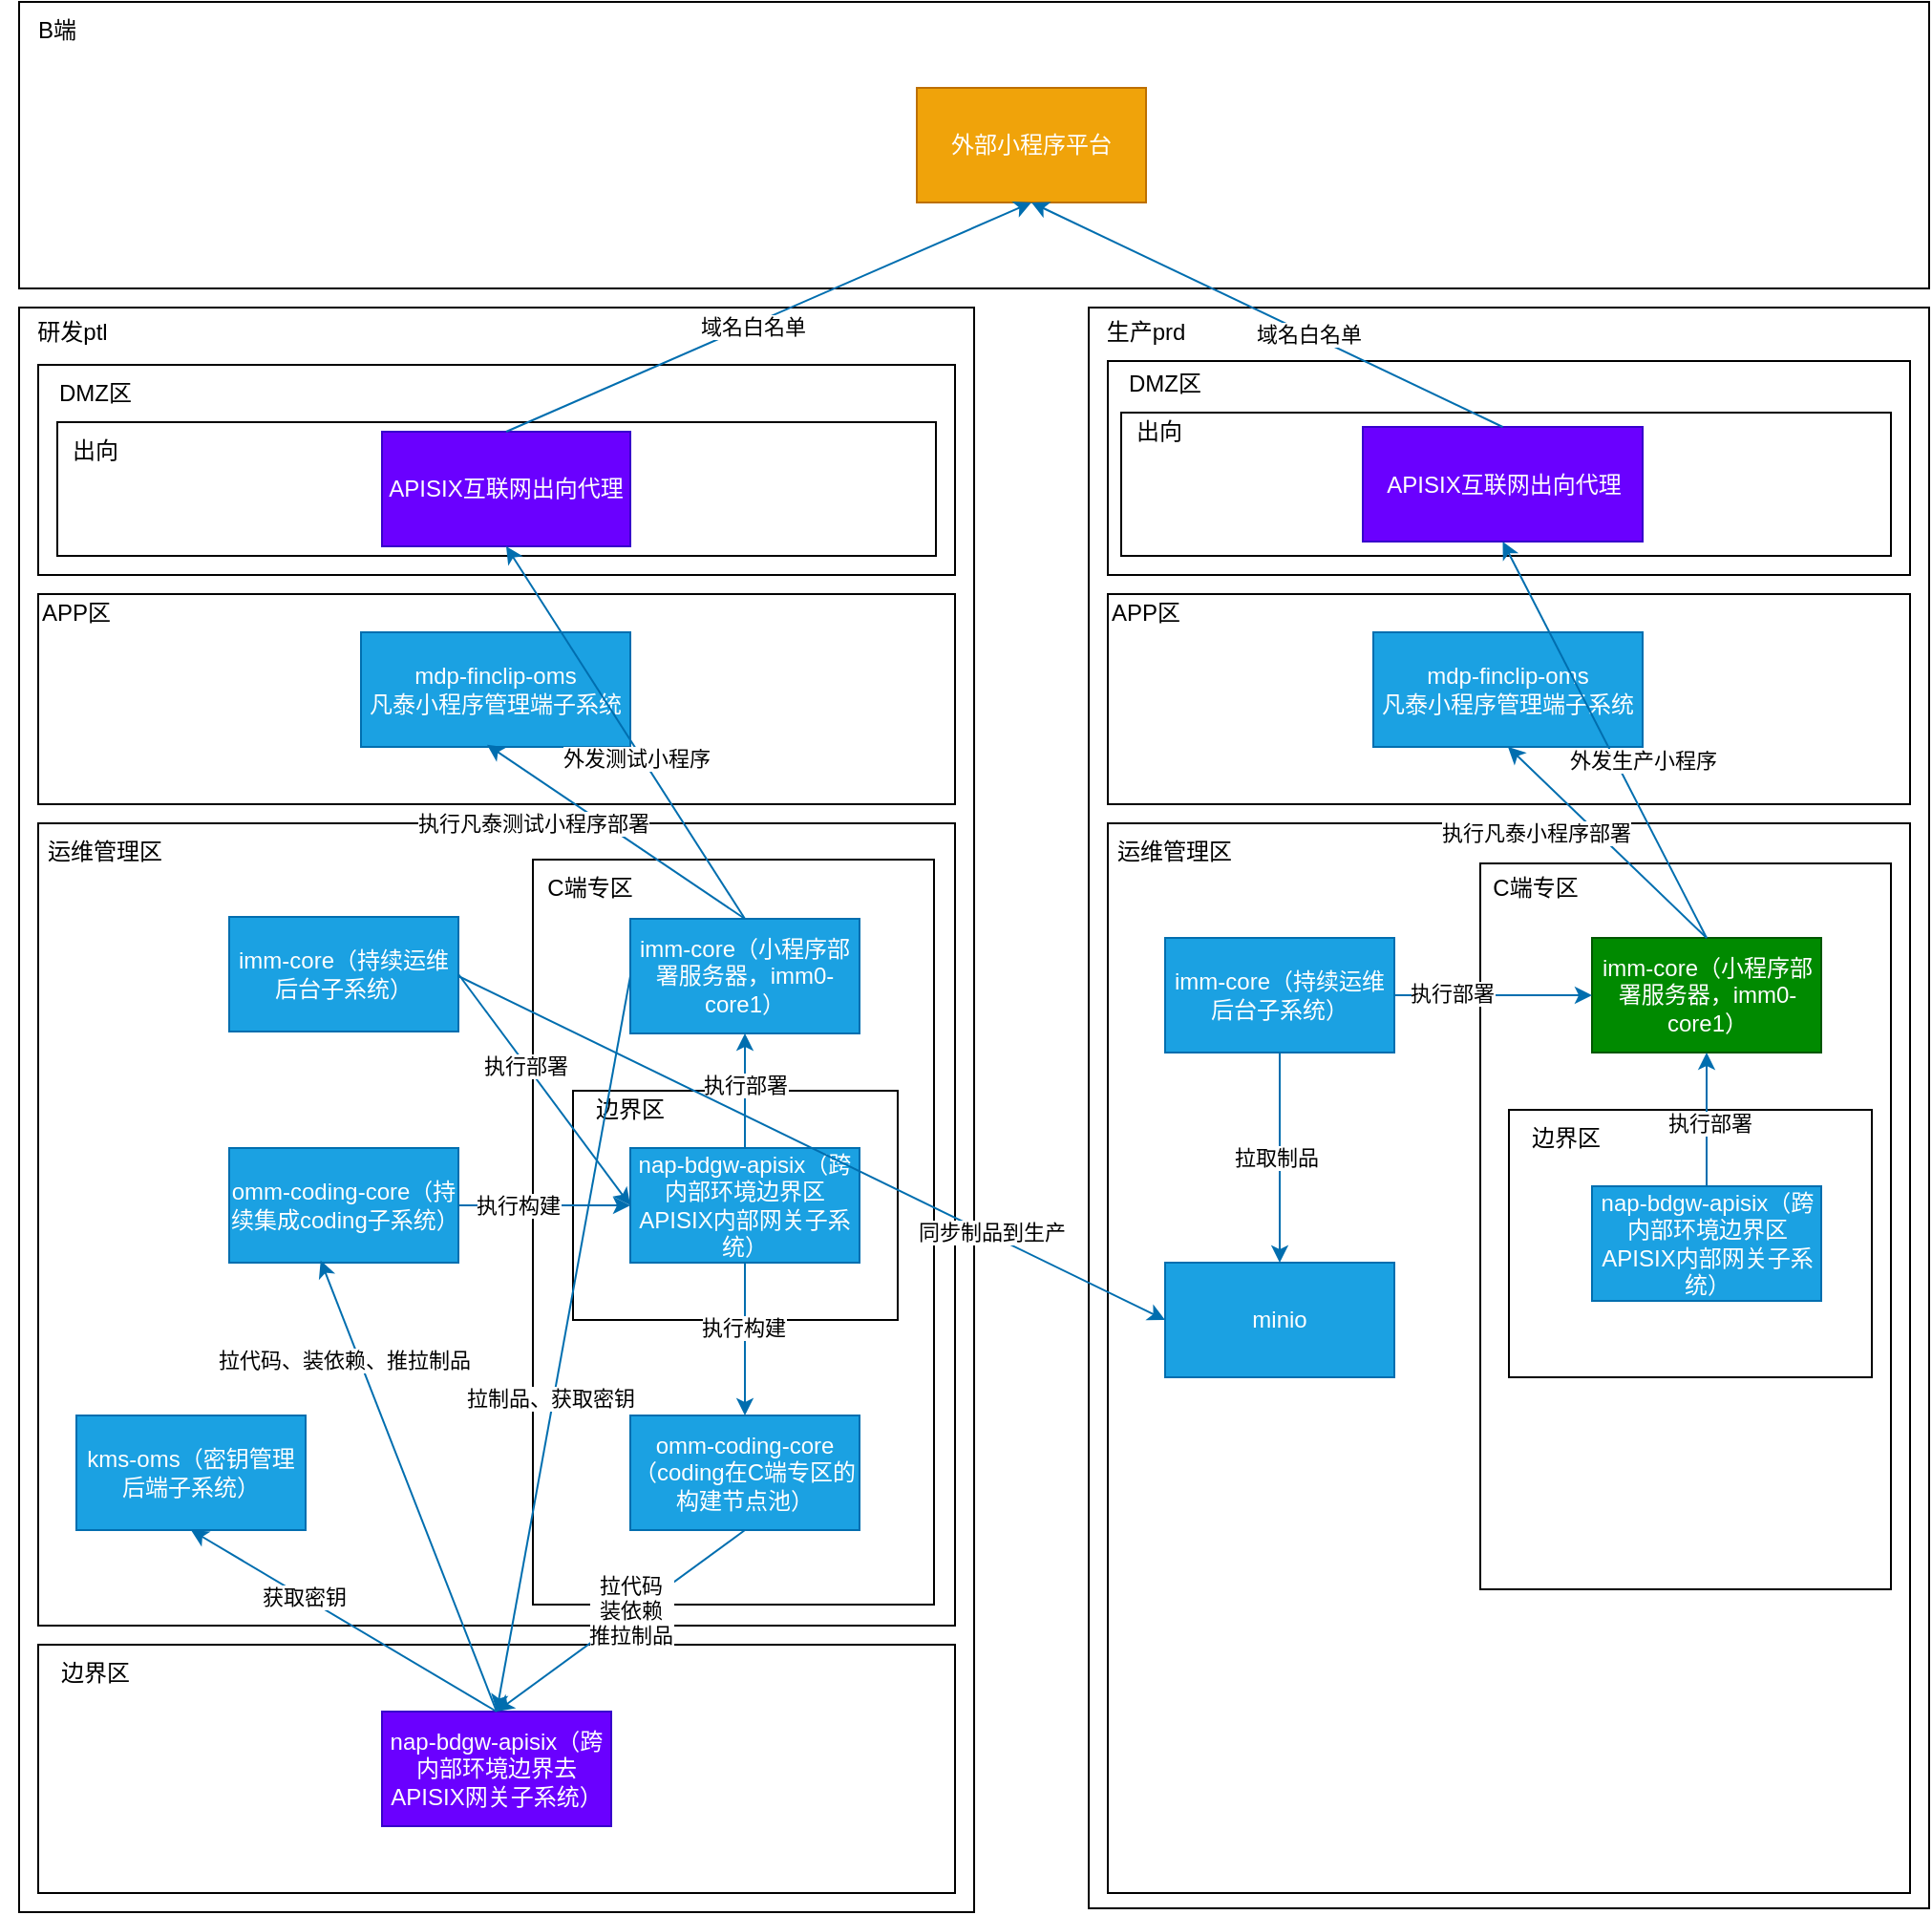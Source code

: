 <mxfile version="21.6.5" type="github">
  <diagram name="第 1 页" id="IvNa59Fz9F3UyReQX0pq">
    <mxGraphModel dx="1744" dy="2090" grid="1" gridSize="10" guides="1" tooltips="1" connect="1" arrows="1" fold="1" page="1" pageScale="1" pageWidth="827" pageHeight="1169" math="0" shadow="0">
      <root>
        <mxCell id="0" />
        <mxCell id="1" parent="0" />
        <mxCell id="60fHY_pFlaiAmWr8tQPw-19" value="" style="rounded=0;whiteSpace=wrap;html=1;" vertex="1" parent="1">
          <mxGeometry x="250" y="-130" width="500" height="840" as="geometry" />
        </mxCell>
        <mxCell id="60fHY_pFlaiAmWr8tQPw-1" value="" style="whiteSpace=wrap;html=1;" vertex="1" parent="1">
          <mxGeometry x="260" y="140" width="480" height="420" as="geometry" />
        </mxCell>
        <mxCell id="60fHY_pFlaiAmWr8tQPw-2" value="" style="rounded=0;whiteSpace=wrap;html=1;" vertex="1" parent="1">
          <mxGeometry x="320" y="600" width="120" height="60" as="geometry" />
        </mxCell>
        <mxCell id="60fHY_pFlaiAmWr8tQPw-3" value="运维管理区" style="text;html=1;strokeColor=none;fillColor=none;align=center;verticalAlign=middle;whiteSpace=wrap;rounded=0;" vertex="1" parent="1">
          <mxGeometry x="260" y="140" width="70" height="30" as="geometry" />
        </mxCell>
        <mxCell id="60fHY_pFlaiAmWr8tQPw-4" value="" style="rounded=0;whiteSpace=wrap;html=1;" vertex="1" parent="1">
          <mxGeometry x="260" y="570" width="480" height="130" as="geometry" />
        </mxCell>
        <mxCell id="60fHY_pFlaiAmWr8tQPw-5" value="边界区" style="text;html=1;strokeColor=none;fillColor=none;align=center;verticalAlign=middle;whiteSpace=wrap;rounded=0;" vertex="1" parent="1">
          <mxGeometry x="260" y="570" width="60" height="30" as="geometry" />
        </mxCell>
        <mxCell id="60fHY_pFlaiAmWr8tQPw-6" value="nap-bdgw-apisix（跨内部环境边界去APISIX网关子系统）" style="rounded=0;whiteSpace=wrap;html=1;fillColor=#6a00ff;fontColor=#ffffff;strokeColor=#3700CC;" vertex="1" parent="1">
          <mxGeometry x="440" y="605" width="120" height="60" as="geometry" />
        </mxCell>
        <mxCell id="60fHY_pFlaiAmWr8tQPw-7" value="kms-oms（密钥管理后端子系统）" style="rounded=0;whiteSpace=wrap;html=1;fillColor=#1ba1e2;fontColor=#ffffff;strokeColor=#006EAF;" vertex="1" parent="1">
          <mxGeometry x="280" y="450" width="120" height="60" as="geometry" />
        </mxCell>
        <mxCell id="60fHY_pFlaiAmWr8tQPw-8" value="omm-coding-core（持续集成coding子系统）" style="rounded=0;whiteSpace=wrap;html=1;fillColor=#1ba1e2;fontColor=#ffffff;strokeColor=#006EAF;" vertex="1" parent="1">
          <mxGeometry x="360" y="310" width="120" height="60" as="geometry" />
        </mxCell>
        <mxCell id="60fHY_pFlaiAmWr8tQPw-9" value="imm-core（持续运维后台子系统）" style="rounded=0;whiteSpace=wrap;html=1;fillColor=#1ba1e2;fontColor=#ffffff;strokeColor=#006EAF;" vertex="1" parent="1">
          <mxGeometry x="360" y="189" width="120" height="60" as="geometry" />
        </mxCell>
        <mxCell id="60fHY_pFlaiAmWr8tQPw-13" value="" style="rounded=0;whiteSpace=wrap;html=1;" vertex="1" parent="1">
          <mxGeometry x="519" y="159" width="210" height="390" as="geometry" />
        </mxCell>
        <mxCell id="60fHY_pFlaiAmWr8tQPw-10" value="imm-core（小程序部署服务器，imm0-core1）" style="rounded=0;whiteSpace=wrap;html=1;fillColor=#1ba1e2;fontColor=#ffffff;strokeColor=#006EAF;" vertex="1" parent="1">
          <mxGeometry x="570" y="190" width="120" height="60" as="geometry" />
        </mxCell>
        <mxCell id="60fHY_pFlaiAmWr8tQPw-12" value="omm-coding-core（coding在C端专区的构建节点池）" style="rounded=0;whiteSpace=wrap;html=1;fillColor=#1ba1e2;fontColor=#ffffff;strokeColor=#006EAF;" vertex="1" parent="1">
          <mxGeometry x="570" y="450" width="120" height="60" as="geometry" />
        </mxCell>
        <mxCell id="60fHY_pFlaiAmWr8tQPw-14" value="C端专区" style="text;html=1;strokeColor=none;fillColor=none;align=center;verticalAlign=middle;whiteSpace=wrap;rounded=0;" vertex="1" parent="1">
          <mxGeometry x="519" y="159" width="60" height="30" as="geometry" />
        </mxCell>
        <mxCell id="60fHY_pFlaiAmWr8tQPw-15" value="" style="rounded=0;whiteSpace=wrap;html=1;" vertex="1" parent="1">
          <mxGeometry x="260" y="-100" width="480" height="110" as="geometry" />
        </mxCell>
        <mxCell id="60fHY_pFlaiAmWr8tQPw-16" value="DMZ区" style="text;html=1;strokeColor=none;fillColor=none;align=center;verticalAlign=middle;whiteSpace=wrap;rounded=0;" vertex="1" parent="1">
          <mxGeometry x="260" y="-100" width="60" height="30" as="geometry" />
        </mxCell>
        <mxCell id="60fHY_pFlaiAmWr8tQPw-17" value="" style="rounded=0;whiteSpace=wrap;html=1;" vertex="1" parent="1">
          <mxGeometry x="270" y="-70" width="460" height="70" as="geometry" />
        </mxCell>
        <mxCell id="60fHY_pFlaiAmWr8tQPw-18" value="出向" style="text;html=1;strokeColor=none;fillColor=none;align=center;verticalAlign=middle;whiteSpace=wrap;rounded=0;" vertex="1" parent="1">
          <mxGeometry x="260" y="-70" width="60" height="30" as="geometry" />
        </mxCell>
        <mxCell id="60fHY_pFlaiAmWr8tQPw-20" value="研发ptl" style="text;html=1;strokeColor=none;fillColor=none;align=center;verticalAlign=middle;whiteSpace=wrap;rounded=0;" vertex="1" parent="1">
          <mxGeometry x="248" y="-132" width="60" height="30" as="geometry" />
        </mxCell>
        <mxCell id="60fHY_pFlaiAmWr8tQPw-21" value="" style="rounded=0;whiteSpace=wrap;html=1;" vertex="1" parent="1">
          <mxGeometry x="810" y="-130" width="440" height="838" as="geometry" />
        </mxCell>
        <mxCell id="60fHY_pFlaiAmWr8tQPw-22" value="生产prd" style="text;html=1;strokeColor=none;fillColor=none;align=center;verticalAlign=middle;whiteSpace=wrap;rounded=0;" vertex="1" parent="1">
          <mxGeometry x="810" y="-132" width="60" height="30" as="geometry" />
        </mxCell>
        <mxCell id="60fHY_pFlaiAmWr8tQPw-23" value="" style="rounded=0;whiteSpace=wrap;html=1;" vertex="1" parent="1">
          <mxGeometry x="820" y="-102" width="420" height="112" as="geometry" />
        </mxCell>
        <mxCell id="60fHY_pFlaiAmWr8tQPw-24" value="DMZ区" style="text;html=1;strokeColor=none;fillColor=none;align=center;verticalAlign=middle;whiteSpace=wrap;rounded=0;" vertex="1" parent="1">
          <mxGeometry x="820" y="-105" width="60" height="30" as="geometry" />
        </mxCell>
        <mxCell id="60fHY_pFlaiAmWr8tQPw-25" value="" style="rounded=0;whiteSpace=wrap;html=1;" vertex="1" parent="1">
          <mxGeometry x="827" y="-75" width="403" height="75" as="geometry" />
        </mxCell>
        <mxCell id="60fHY_pFlaiAmWr8tQPw-26" value="出向" style="text;html=1;strokeColor=none;fillColor=none;align=center;verticalAlign=middle;whiteSpace=wrap;rounded=0;" vertex="1" parent="1">
          <mxGeometry x="817" y="-80" width="60" height="30" as="geometry" />
        </mxCell>
        <mxCell id="60fHY_pFlaiAmWr8tQPw-27" value="APISIX互联网出向代理" style="rounded=0;whiteSpace=wrap;html=1;fillColor=#6a00ff;fontColor=#ffffff;strokeColor=#3700CC;" vertex="1" parent="1">
          <mxGeometry x="440" y="-65" width="130" height="60" as="geometry" />
        </mxCell>
        <mxCell id="60fHY_pFlaiAmWr8tQPw-28" value="APISIX互联网出向代理" style="rounded=0;whiteSpace=wrap;html=1;fillColor=#6a00ff;fontColor=#ffffff;strokeColor=#3700CC;" vertex="1" parent="1">
          <mxGeometry x="953.5" y="-67.5" width="146.5" height="60" as="geometry" />
        </mxCell>
        <mxCell id="60fHY_pFlaiAmWr8tQPw-29" value="" style="rounded=0;whiteSpace=wrap;html=1;" vertex="1" parent="1">
          <mxGeometry x="820" y="140" width="420" height="560" as="geometry" />
        </mxCell>
        <mxCell id="60fHY_pFlaiAmWr8tQPw-30" value="运维管理区" style="text;html=1;strokeColor=none;fillColor=none;align=center;verticalAlign=middle;whiteSpace=wrap;rounded=0;" vertex="1" parent="1">
          <mxGeometry x="820" y="140" width="70" height="30" as="geometry" />
        </mxCell>
        <mxCell id="60fHY_pFlaiAmWr8tQPw-31" value="" style="rounded=0;whiteSpace=wrap;html=1;" vertex="1" parent="1">
          <mxGeometry x="1015" y="161" width="215" height="380" as="geometry" />
        </mxCell>
        <mxCell id="60fHY_pFlaiAmWr8tQPw-32" value="C端专区" style="text;html=1;strokeColor=none;fillColor=none;align=center;verticalAlign=middle;whiteSpace=wrap;rounded=0;" vertex="1" parent="1">
          <mxGeometry x="1013.5" y="159" width="60" height="30" as="geometry" />
        </mxCell>
        <mxCell id="60fHY_pFlaiAmWr8tQPw-34" value="imm-core（小程序部署服务器，imm0-core1）" style="rounded=0;whiteSpace=wrap;html=1;fillColor=#008a00;fontColor=#ffffff;strokeColor=#005700;" vertex="1" parent="1">
          <mxGeometry x="1073.5" y="200" width="120" height="60" as="geometry" />
        </mxCell>
        <mxCell id="60fHY_pFlaiAmWr8tQPw-36" value="imm-core（持续运维后台子系统）" style="rounded=0;whiteSpace=wrap;html=1;fillColor=#1ba1e2;fontColor=#ffffff;strokeColor=#006EAF;" vertex="1" parent="1">
          <mxGeometry x="850" y="200" width="120" height="60" as="geometry" />
        </mxCell>
        <mxCell id="60fHY_pFlaiAmWr8tQPw-37" value="" style="rounded=0;whiteSpace=wrap;html=1;" vertex="1" parent="1">
          <mxGeometry x="260" y="20" width="480" height="110" as="geometry" />
        </mxCell>
        <mxCell id="60fHY_pFlaiAmWr8tQPw-38" value="APP区" style="text;html=1;strokeColor=none;fillColor=none;align=center;verticalAlign=middle;whiteSpace=wrap;rounded=0;" vertex="1" parent="1">
          <mxGeometry x="250" y="15" width="60" height="30" as="geometry" />
        </mxCell>
        <mxCell id="60fHY_pFlaiAmWr8tQPw-39" value="mdp-finclip-oms&lt;br&gt;凡泰小程序管理端子系统" style="rounded=0;whiteSpace=wrap;html=1;fillColor=#1ba1e2;fontColor=#ffffff;strokeColor=#006EAF;" vertex="1" parent="1">
          <mxGeometry x="429" y="40" width="141" height="60" as="geometry" />
        </mxCell>
        <mxCell id="60fHY_pFlaiAmWr8tQPw-40" value="" style="rounded=0;whiteSpace=wrap;html=1;" vertex="1" parent="1">
          <mxGeometry x="820" y="20" width="420" height="110" as="geometry" />
        </mxCell>
        <mxCell id="60fHY_pFlaiAmWr8tQPw-41" value="APP区" style="text;html=1;strokeColor=none;fillColor=none;align=center;verticalAlign=middle;whiteSpace=wrap;rounded=0;" vertex="1" parent="1">
          <mxGeometry x="810" y="15" width="60" height="30" as="geometry" />
        </mxCell>
        <mxCell id="60fHY_pFlaiAmWr8tQPw-42" value="mdp-finclip-oms&lt;br&gt;凡泰小程序管理端子系统" style="rounded=0;whiteSpace=wrap;html=1;fillColor=#1ba1e2;fontColor=#ffffff;strokeColor=#006EAF;" vertex="1" parent="1">
          <mxGeometry x="959" y="40" width="141" height="60" as="geometry" />
        </mxCell>
        <mxCell id="60fHY_pFlaiAmWr8tQPw-43" value="" style="rounded=0;whiteSpace=wrap;html=1;" vertex="1" parent="1">
          <mxGeometry x="250" y="-290" width="1000" height="150" as="geometry" />
        </mxCell>
        <mxCell id="60fHY_pFlaiAmWr8tQPw-44" value="B端" style="text;html=1;strokeColor=none;fillColor=none;align=center;verticalAlign=middle;whiteSpace=wrap;rounded=0;" vertex="1" parent="1">
          <mxGeometry x="240" y="-290" width="60" height="30" as="geometry" />
        </mxCell>
        <mxCell id="60fHY_pFlaiAmWr8tQPw-45" value="外部小程序平台" style="rounded=0;whiteSpace=wrap;html=1;fillColor=#f0a30a;fontColor=#FFFFFF;strokeColor=#BD7000;" vertex="1" parent="1">
          <mxGeometry x="720" y="-245" width="120" height="60" as="geometry" />
        </mxCell>
        <mxCell id="60fHY_pFlaiAmWr8tQPw-46" value="" style="endArrow=classic;html=1;rounded=0;exitX=0.5;exitY=0;exitDx=0;exitDy=0;entryX=0.5;entryY=1;entryDx=0;entryDy=0;fillColor=#1ba1e2;strokeColor=#006EAF;" edge="1" parent="1" source="60fHY_pFlaiAmWr8tQPw-6" target="60fHY_pFlaiAmWr8tQPw-7">
          <mxGeometry width="50" height="50" relative="1" as="geometry">
            <mxPoint x="630" y="390" as="sourcePoint" />
            <mxPoint x="680" y="340" as="targetPoint" />
          </mxGeometry>
        </mxCell>
        <mxCell id="60fHY_pFlaiAmWr8tQPw-72" value="获取密钥" style="edgeLabel;html=1;align=center;verticalAlign=middle;resizable=0;points=[];" vertex="1" connectable="0" parent="60fHY_pFlaiAmWr8tQPw-46">
          <mxGeometry x="0.264" relative="1" as="geometry">
            <mxPoint as="offset" />
          </mxGeometry>
        </mxCell>
        <mxCell id="60fHY_pFlaiAmWr8tQPw-47" value="" style="endArrow=classic;html=1;rounded=0;exitX=0.5;exitY=0;exitDx=0;exitDy=0;entryX=0.399;entryY=0.981;entryDx=0;entryDy=0;fillColor=#1ba1e2;strokeColor=#006EAF;entryPerimeter=0;" edge="1" parent="1" source="60fHY_pFlaiAmWr8tQPw-6" target="60fHY_pFlaiAmWr8tQPw-8">
          <mxGeometry width="50" height="50" relative="1" as="geometry">
            <mxPoint x="510" y="615" as="sourcePoint" />
            <mxPoint x="350" y="520" as="targetPoint" />
          </mxGeometry>
        </mxCell>
        <mxCell id="60fHY_pFlaiAmWr8tQPw-73" value="拉代码、装依赖、推拉制品" style="edgeLabel;html=1;align=center;verticalAlign=middle;resizable=0;points=[];" vertex="1" connectable="0" parent="60fHY_pFlaiAmWr8tQPw-47">
          <mxGeometry x="0.724" y="3" relative="1" as="geometry">
            <mxPoint x="2" y="18" as="offset" />
          </mxGeometry>
        </mxCell>
        <mxCell id="60fHY_pFlaiAmWr8tQPw-48" value="" style="endArrow=classic;html=1;rounded=0;exitX=0.5;exitY=1;exitDx=0;exitDy=0;fillColor=#1ba1e2;strokeColor=#006EAF;entryX=0.5;entryY=0;entryDx=0;entryDy=0;" edge="1" parent="1" source="60fHY_pFlaiAmWr8tQPw-12" target="60fHY_pFlaiAmWr8tQPw-6">
          <mxGeometry width="50" height="50" relative="1" as="geometry">
            <mxPoint x="510" y="615" as="sourcePoint" />
            <mxPoint x="500" y="600" as="targetPoint" />
          </mxGeometry>
        </mxCell>
        <mxCell id="60fHY_pFlaiAmWr8tQPw-75" value="拉代码&lt;br&gt;装依赖&lt;br&gt;推拉制品" style="edgeLabel;html=1;align=center;verticalAlign=middle;resizable=0;points=[];" vertex="1" connectable="0" parent="60fHY_pFlaiAmWr8tQPw-48">
          <mxGeometry x="-0.092" y="-2" relative="1" as="geometry">
            <mxPoint as="offset" />
          </mxGeometry>
        </mxCell>
        <mxCell id="60fHY_pFlaiAmWr8tQPw-50" value="" style="rounded=0;whiteSpace=wrap;html=1;" vertex="1" parent="1">
          <mxGeometry x="540" y="280" width="170" height="120" as="geometry" />
        </mxCell>
        <mxCell id="60fHY_pFlaiAmWr8tQPw-11" value="nap-bdgw-apisix（跨内部环境边界区APISIX内部网关子系统）" style="rounded=0;whiteSpace=wrap;html=1;fillColor=#1ba1e2;fontColor=#ffffff;strokeColor=#006EAF;" vertex="1" parent="1">
          <mxGeometry x="570" y="310" width="120" height="60" as="geometry" />
        </mxCell>
        <mxCell id="60fHY_pFlaiAmWr8tQPw-51" value="边界区" style="text;html=1;strokeColor=none;fillColor=none;align=center;verticalAlign=middle;whiteSpace=wrap;rounded=0;" vertex="1" parent="1">
          <mxGeometry x="540" y="275" width="60" height="30" as="geometry" />
        </mxCell>
        <mxCell id="60fHY_pFlaiAmWr8tQPw-52" value="" style="endArrow=classic;html=1;rounded=0;exitX=0.5;exitY=1;exitDx=0;exitDy=0;fillColor=#1ba1e2;strokeColor=#006EAF;" edge="1" parent="1" source="60fHY_pFlaiAmWr8tQPw-11" target="60fHY_pFlaiAmWr8tQPw-12">
          <mxGeometry width="50" height="50" relative="1" as="geometry">
            <mxPoint x="640" y="520" as="sourcePoint" />
            <mxPoint x="510" y="615" as="targetPoint" />
          </mxGeometry>
        </mxCell>
        <mxCell id="60fHY_pFlaiAmWr8tQPw-76" value="执行构建" style="edgeLabel;html=1;align=center;verticalAlign=middle;resizable=0;points=[];" vertex="1" connectable="0" parent="60fHY_pFlaiAmWr8tQPw-52">
          <mxGeometry x="-0.166" y="-1" relative="1" as="geometry">
            <mxPoint as="offset" />
          </mxGeometry>
        </mxCell>
        <mxCell id="60fHY_pFlaiAmWr8tQPw-53" value="" style="endArrow=classic;html=1;rounded=0;exitX=0.5;exitY=0;exitDx=0;exitDy=0;fillColor=#1ba1e2;strokeColor=#006EAF;entryX=0.5;entryY=1;entryDx=0;entryDy=0;" edge="1" parent="1" source="60fHY_pFlaiAmWr8tQPw-11" target="60fHY_pFlaiAmWr8tQPw-10">
          <mxGeometry width="50" height="50" relative="1" as="geometry">
            <mxPoint x="640" y="380" as="sourcePoint" />
            <mxPoint x="640" y="460" as="targetPoint" />
          </mxGeometry>
        </mxCell>
        <mxCell id="60fHY_pFlaiAmWr8tQPw-83" value="执行部署" style="edgeLabel;html=1;align=center;verticalAlign=middle;resizable=0;points=[];" vertex="1" connectable="0" parent="60fHY_pFlaiAmWr8tQPw-53">
          <mxGeometry x="0.123" relative="1" as="geometry">
            <mxPoint as="offset" />
          </mxGeometry>
        </mxCell>
        <mxCell id="60fHY_pFlaiAmWr8tQPw-54" value="" style="endArrow=classic;html=1;rounded=0;exitX=0;exitY=0.5;exitDx=0;exitDy=0;fillColor=#1ba1e2;strokeColor=#006EAF;entryX=0.5;entryY=0;entryDx=0;entryDy=0;" edge="1" parent="1" source="60fHY_pFlaiAmWr8tQPw-10" target="60fHY_pFlaiAmWr8tQPw-6">
          <mxGeometry width="50" height="50" relative="1" as="geometry">
            <mxPoint x="640" y="320" as="sourcePoint" />
            <mxPoint x="640" y="260" as="targetPoint" />
          </mxGeometry>
        </mxCell>
        <mxCell id="60fHY_pFlaiAmWr8tQPw-74" value="拉制品、获取密钥" style="edgeLabel;html=1;align=center;verticalAlign=middle;resizable=0;points=[];" vertex="1" connectable="0" parent="60fHY_pFlaiAmWr8tQPw-54">
          <mxGeometry x="0.223" y="1" relative="1" as="geometry">
            <mxPoint y="-15" as="offset" />
          </mxGeometry>
        </mxCell>
        <mxCell id="60fHY_pFlaiAmWr8tQPw-55" value="" style="endArrow=classic;html=1;rounded=0;exitX=1;exitY=0.5;exitDx=0;exitDy=0;fillColor=#1ba1e2;strokeColor=#006EAF;entryX=0;entryY=0.5;entryDx=0;entryDy=0;" edge="1" parent="1" source="60fHY_pFlaiAmWr8tQPw-9" target="60fHY_pFlaiAmWr8tQPw-11">
          <mxGeometry width="50" height="50" relative="1" as="geometry">
            <mxPoint x="580" y="230" as="sourcePoint" />
            <mxPoint x="510" y="615" as="targetPoint" />
          </mxGeometry>
        </mxCell>
        <mxCell id="60fHY_pFlaiAmWr8tQPw-78" value="执行部署" style="edgeLabel;html=1;align=center;verticalAlign=middle;resizable=0;points=[];" vertex="1" connectable="0" parent="60fHY_pFlaiAmWr8tQPw-55">
          <mxGeometry x="-0.216" y="-1" relative="1" as="geometry">
            <mxPoint as="offset" />
          </mxGeometry>
        </mxCell>
        <mxCell id="60fHY_pFlaiAmWr8tQPw-56" value="" style="endArrow=classic;html=1;rounded=0;exitX=1;exitY=0.5;exitDx=0;exitDy=0;fillColor=#1ba1e2;strokeColor=#006EAF;entryX=0;entryY=0.5;entryDx=0;entryDy=0;" edge="1" parent="1" source="60fHY_pFlaiAmWr8tQPw-8" target="60fHY_pFlaiAmWr8tQPw-11">
          <mxGeometry width="50" height="50" relative="1" as="geometry">
            <mxPoint x="490" y="229" as="sourcePoint" />
            <mxPoint x="580" y="350" as="targetPoint" />
          </mxGeometry>
        </mxCell>
        <mxCell id="60fHY_pFlaiAmWr8tQPw-77" value="执行构建" style="edgeLabel;html=1;align=center;verticalAlign=middle;resizable=0;points=[];" vertex="1" connectable="0" parent="60fHY_pFlaiAmWr8tQPw-56">
          <mxGeometry x="-0.571" y="-2" relative="1" as="geometry">
            <mxPoint x="11" y="-2" as="offset" />
          </mxGeometry>
        </mxCell>
        <mxCell id="60fHY_pFlaiAmWr8tQPw-57" value="" style="endArrow=classic;html=1;rounded=0;exitX=0.5;exitY=0;exitDx=0;exitDy=0;fillColor=#1ba1e2;strokeColor=#006EAF;entryX=0.5;entryY=1;entryDx=0;entryDy=0;" edge="1" parent="1" source="60fHY_pFlaiAmWr8tQPw-10" target="60fHY_pFlaiAmWr8tQPw-27">
          <mxGeometry width="50" height="50" relative="1" as="geometry">
            <mxPoint x="490" y="350" as="sourcePoint" />
            <mxPoint x="580" y="350" as="targetPoint" />
          </mxGeometry>
        </mxCell>
        <mxCell id="60fHY_pFlaiAmWr8tQPw-81" value="外发测试小程序" style="edgeLabel;html=1;align=center;verticalAlign=middle;resizable=0;points=[];" vertex="1" connectable="0" parent="60fHY_pFlaiAmWr8tQPw-57">
          <mxGeometry x="-0.132" y="3" relative="1" as="geometry">
            <mxPoint y="-1" as="offset" />
          </mxGeometry>
        </mxCell>
        <mxCell id="60fHY_pFlaiAmWr8tQPw-59" value="" style="endArrow=classic;html=1;rounded=0;exitX=0.5;exitY=0;exitDx=0;exitDy=0;fillColor=#1ba1e2;strokeColor=#006EAF;entryX=0.5;entryY=1;entryDx=0;entryDy=0;" edge="1" parent="1" source="60fHY_pFlaiAmWr8tQPw-27" target="60fHY_pFlaiAmWr8tQPw-45">
          <mxGeometry width="50" height="50" relative="1" as="geometry">
            <mxPoint x="640" y="200" as="sourcePoint" />
            <mxPoint x="515" y="5" as="targetPoint" />
          </mxGeometry>
        </mxCell>
        <mxCell id="60fHY_pFlaiAmWr8tQPw-85" value="域名白名单" style="edgeLabel;html=1;align=center;verticalAlign=middle;resizable=0;points=[];" vertex="1" connectable="0" parent="60fHY_pFlaiAmWr8tQPw-59">
          <mxGeometry x="-0.062" y="-1" relative="1" as="geometry">
            <mxPoint as="offset" />
          </mxGeometry>
        </mxCell>
        <mxCell id="60fHY_pFlaiAmWr8tQPw-60" value="" style="endArrow=classic;html=1;rounded=0;exitX=0.5;exitY=0;exitDx=0;exitDy=0;fillColor=#1ba1e2;strokeColor=#006EAF;entryX=0.468;entryY=0.981;entryDx=0;entryDy=0;entryPerimeter=0;" edge="1" parent="1" source="60fHY_pFlaiAmWr8tQPw-10" target="60fHY_pFlaiAmWr8tQPw-39">
          <mxGeometry width="50" height="50" relative="1" as="geometry">
            <mxPoint x="640" y="200" as="sourcePoint" />
            <mxPoint x="515" y="5" as="targetPoint" />
          </mxGeometry>
        </mxCell>
        <mxCell id="60fHY_pFlaiAmWr8tQPw-84" value="执行凡泰测试小程序部署" style="edgeLabel;html=1;align=center;verticalAlign=middle;resizable=0;points=[];" vertex="1" connectable="0" parent="60fHY_pFlaiAmWr8tQPw-60">
          <mxGeometry x="-0.028" y="-1" relative="1" as="geometry">
            <mxPoint x="-46" y="-5" as="offset" />
          </mxGeometry>
        </mxCell>
        <mxCell id="60fHY_pFlaiAmWr8tQPw-61" value="" style="endArrow=classic;html=1;rounded=0;exitX=0.5;exitY=0;exitDx=0;exitDy=0;fillColor=#1ba1e2;strokeColor=#006EAF;entryX=0.5;entryY=1;entryDx=0;entryDy=0;" edge="1" parent="1" source="60fHY_pFlaiAmWr8tQPw-28" target="60fHY_pFlaiAmWr8tQPw-45">
          <mxGeometry width="50" height="50" relative="1" as="geometry">
            <mxPoint x="515" y="-55" as="sourcePoint" />
            <mxPoint x="760" y="-175" as="targetPoint" />
          </mxGeometry>
        </mxCell>
        <mxCell id="60fHY_pFlaiAmWr8tQPw-86" value="域名白名单" style="edgeLabel;html=1;align=center;verticalAlign=middle;resizable=0;points=[];" vertex="1" connectable="0" parent="60fHY_pFlaiAmWr8tQPw-61">
          <mxGeometry x="-0.17" relative="1" as="geometry">
            <mxPoint as="offset" />
          </mxGeometry>
        </mxCell>
        <mxCell id="60fHY_pFlaiAmWr8tQPw-62" value="" style="endArrow=classic;html=1;rounded=0;exitX=0.5;exitY=0;exitDx=0;exitDy=0;fillColor=#1ba1e2;strokeColor=#006EAF;entryX=0.5;entryY=1;entryDx=0;entryDy=0;" edge="1" parent="1" source="60fHY_pFlaiAmWr8tQPw-34" target="60fHY_pFlaiAmWr8tQPw-42">
          <mxGeometry width="50" height="50" relative="1" as="geometry">
            <mxPoint x="1037" y="-58" as="sourcePoint" />
            <mxPoint x="760" y="-175" as="targetPoint" />
          </mxGeometry>
        </mxCell>
        <mxCell id="60fHY_pFlaiAmWr8tQPw-90" value="执行凡泰小程序部署" style="edgeLabel;html=1;align=center;verticalAlign=middle;resizable=0;points=[];" vertex="1" connectable="0" parent="60fHY_pFlaiAmWr8tQPw-62">
          <mxGeometry x="0.119" y="1" relative="1" as="geometry">
            <mxPoint x="-31" as="offset" />
          </mxGeometry>
        </mxCell>
        <mxCell id="60fHY_pFlaiAmWr8tQPw-63" value="" style="endArrow=classic;html=1;rounded=0;fillColor=#1ba1e2;strokeColor=#006EAF;entryX=0.5;entryY=1;entryDx=0;entryDy=0;exitX=0.5;exitY=0;exitDx=0;exitDy=0;" edge="1" parent="1" source="60fHY_pFlaiAmWr8tQPw-34" target="60fHY_pFlaiAmWr8tQPw-28">
          <mxGeometry width="50" height="50" relative="1" as="geometry">
            <mxPoint x="1540" y="150" as="sourcePoint" />
            <mxPoint x="1040" y="110" as="targetPoint" />
          </mxGeometry>
        </mxCell>
        <mxCell id="60fHY_pFlaiAmWr8tQPw-89" value="外发生产小程序" style="edgeLabel;html=1;align=center;verticalAlign=middle;resizable=0;points=[];" vertex="1" connectable="0" parent="60fHY_pFlaiAmWr8tQPw-63">
          <mxGeometry x="-0.106" relative="1" as="geometry">
            <mxPoint x="14" as="offset" />
          </mxGeometry>
        </mxCell>
        <mxCell id="60fHY_pFlaiAmWr8tQPw-64" value="" style="endArrow=classic;html=1;rounded=0;fillColor=#1ba1e2;strokeColor=#006EAF;entryX=0;entryY=0.5;entryDx=0;entryDy=0;exitX=1;exitY=0.5;exitDx=0;exitDy=0;" edge="1" parent="1" source="60fHY_pFlaiAmWr8tQPw-36" target="60fHY_pFlaiAmWr8tQPw-34">
          <mxGeometry width="50" height="50" relative="1" as="geometry">
            <mxPoint x="1144" y="210" as="sourcePoint" />
            <mxPoint x="1037" y="3" as="targetPoint" />
          </mxGeometry>
        </mxCell>
        <mxCell id="60fHY_pFlaiAmWr8tQPw-88" value="执行部署" style="edgeLabel;html=1;align=center;verticalAlign=middle;resizable=0;points=[];" vertex="1" connectable="0" parent="60fHY_pFlaiAmWr8tQPw-64">
          <mxGeometry x="-0.423" y="1" relative="1" as="geometry">
            <mxPoint as="offset" />
          </mxGeometry>
        </mxCell>
        <mxCell id="60fHY_pFlaiAmWr8tQPw-65" value="" style="rounded=0;whiteSpace=wrap;html=1;" vertex="1" parent="1">
          <mxGeometry x="1030" y="290" width="190" height="140" as="geometry" />
        </mxCell>
        <mxCell id="60fHY_pFlaiAmWr8tQPw-66" value="边界区" style="text;html=1;strokeColor=none;fillColor=none;align=center;verticalAlign=middle;whiteSpace=wrap;rounded=0;" vertex="1" parent="1">
          <mxGeometry x="1030" y="290" width="60" height="30" as="geometry" />
        </mxCell>
        <mxCell id="60fHY_pFlaiAmWr8tQPw-67" value="nap-bdgw-apisix（跨内部环境边界区APISIX内部网关子系统）" style="rounded=0;whiteSpace=wrap;html=1;fillColor=#1ba1e2;fontColor=#ffffff;strokeColor=#006EAF;" vertex="1" parent="1">
          <mxGeometry x="1073.5" y="330" width="120" height="60" as="geometry" />
        </mxCell>
        <mxCell id="60fHY_pFlaiAmWr8tQPw-68" value="" style="endArrow=classic;html=1;rounded=0;exitX=0.5;exitY=0;exitDx=0;exitDy=0;fillColor=#1ba1e2;strokeColor=#006EAF;entryX=0.5;entryY=1;entryDx=0;entryDy=0;" edge="1" parent="1" source="60fHY_pFlaiAmWr8tQPw-67" target="60fHY_pFlaiAmWr8tQPw-34">
          <mxGeometry width="50" height="50" relative="1" as="geometry">
            <mxPoint x="640" y="320" as="sourcePoint" />
            <mxPoint x="640" y="260" as="targetPoint" />
          </mxGeometry>
        </mxCell>
        <mxCell id="60fHY_pFlaiAmWr8tQPw-87" value="执行部署" style="edgeLabel;html=1;align=center;verticalAlign=middle;resizable=0;points=[];" vertex="1" connectable="0" parent="60fHY_pFlaiAmWr8tQPw-68">
          <mxGeometry x="-0.052" y="-1" relative="1" as="geometry">
            <mxPoint as="offset" />
          </mxGeometry>
        </mxCell>
        <mxCell id="60fHY_pFlaiAmWr8tQPw-69" value="minio" style="rounded=0;whiteSpace=wrap;html=1;fillColor=#1ba1e2;fontColor=#ffffff;strokeColor=#006EAF;" vertex="1" parent="1">
          <mxGeometry x="850" y="370" width="120" height="60" as="geometry" />
        </mxCell>
        <mxCell id="60fHY_pFlaiAmWr8tQPw-70" value="" style="endArrow=classic;html=1;rounded=0;entryX=0;entryY=0.5;entryDx=0;entryDy=0;fillColor=#1ba1e2;strokeColor=#006EAF;" edge="1" parent="1" target="60fHY_pFlaiAmWr8tQPw-69">
          <mxGeometry width="50" height="50" relative="1" as="geometry">
            <mxPoint x="480" y="220" as="sourcePoint" />
            <mxPoint x="730" y="340" as="targetPoint" />
          </mxGeometry>
        </mxCell>
        <mxCell id="60fHY_pFlaiAmWr8tQPw-79" value="同步制品到生产" style="edgeLabel;html=1;align=center;verticalAlign=middle;resizable=0;points=[];" vertex="1" connectable="0" parent="60fHY_pFlaiAmWr8tQPw-70">
          <mxGeometry x="-0.287" y="3" relative="1" as="geometry">
            <mxPoint x="146" y="72" as="offset" />
          </mxGeometry>
        </mxCell>
        <mxCell id="60fHY_pFlaiAmWr8tQPw-71" value="" style="endArrow=classic;html=1;rounded=0;fillColor=#1ba1e2;strokeColor=#006EAF;entryX=0.5;entryY=0;entryDx=0;entryDy=0;exitX=0.5;exitY=1;exitDx=0;exitDy=0;" edge="1" parent="1" source="60fHY_pFlaiAmWr8tQPw-36" target="60fHY_pFlaiAmWr8tQPw-69">
          <mxGeometry width="50" height="50" relative="1" as="geometry">
            <mxPoint x="1370" y="360" as="sourcePoint" />
            <mxPoint x="1084" y="240" as="targetPoint" />
          </mxGeometry>
        </mxCell>
        <mxCell id="60fHY_pFlaiAmWr8tQPw-80" value="拉取制品" style="edgeLabel;html=1;align=center;verticalAlign=middle;resizable=0;points=[];" vertex="1" connectable="0" parent="60fHY_pFlaiAmWr8tQPw-71">
          <mxGeometry x="0.003" y="-2" relative="1" as="geometry">
            <mxPoint as="offset" />
          </mxGeometry>
        </mxCell>
      </root>
    </mxGraphModel>
  </diagram>
</mxfile>

